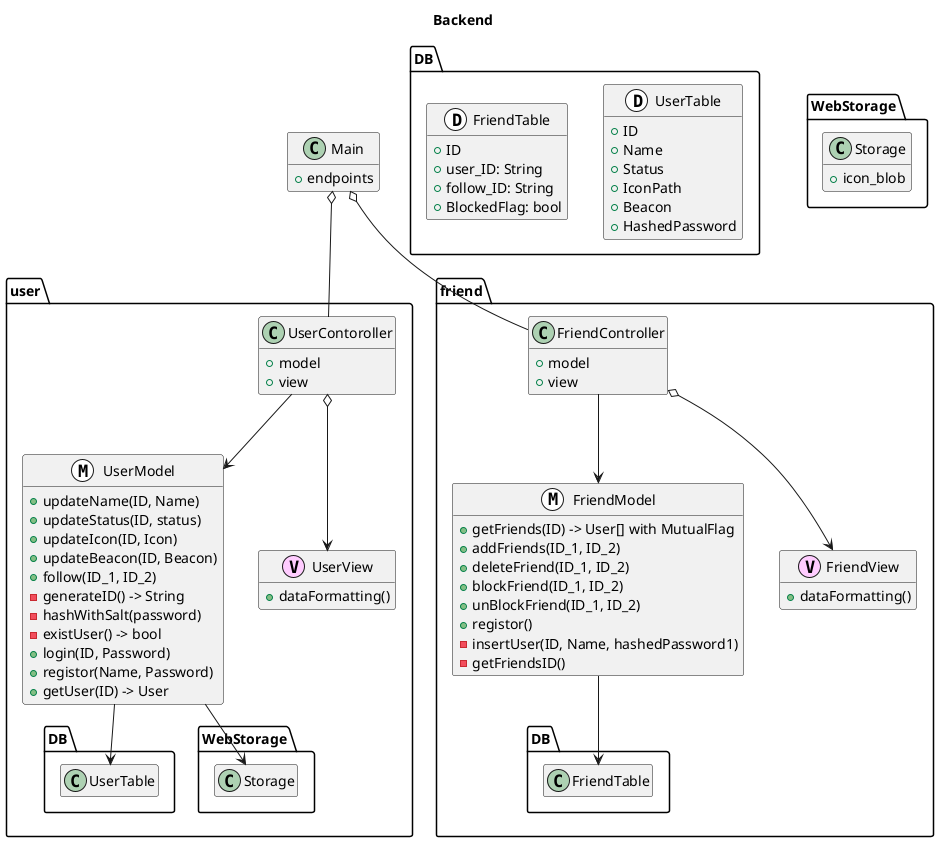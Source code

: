 @startuml project

hide empty fields
hide empty methods

title Backend

class Main{
    + endpoints
}
Main o-- user.UserContoroller
Main o-- friend.FriendController

package user{
    class UserContoroller{
        + model
        + view
    }

    UserContoroller --> UserModel
    UserContoroller o--> UserView
    UserModel --> DB.UserTable
    UserModel --> WebStorage.Storage

    class UserView<<(V, #ffccff)>>{
        + dataFormatting()
    }

    class UserModel<<(M, #ffffff)>>{
        + updateName(ID, Name)
        + updateStatus(ID, status)
        + updateIcon(ID, Icon)
        + updateBeacon(ID, Beacon)
        + follow(ID_1, ID_2)
        - generateID() -> String
        - hashWithSalt(password)
        - existUser() -> bool
        + login(ID, Password)
        + registor(Name, Password)
        + getUser(ID) -> User

    }

}

package friend{
    class FriendController{
        + model
        + view
    }

    FriendController --> FriendModel
    FriendController o--> FriendView
    FriendModel --> DB.FriendTable

    class FriendView<<(V, #ffccff)>>{
        + dataFormatting()
    }

    class FriendModel<<(M, #ffffff)>>{
        + getFriends(ID) -> User[] with MutualFlag
        + addFriends(ID_1, ID_2)
        + deleteFriend(ID_1, ID_2)
        + blockFriend(ID_1, ID_2)
        + unBlockFriend(ID_1, ID_2)
        + registor()
        - insertUser(ID, Name, hashedPassword1)
        - getFriendsID()
    }
}


package DB {

    class UserTable<<(D, #ffffff)>>{
        + ID
        + Name
        + Status
        + IconPath
        + Beacon
        + HashedPassword
    }

    class FriendTable<<(D, #ffffff)>>{
        + ID
        + user_ID: String
        + follow_ID: String
        + BlockedFlag: bool
    }

}

package WebStorage{
    class Storage{
        + icon_blob
    }
}


@enduml